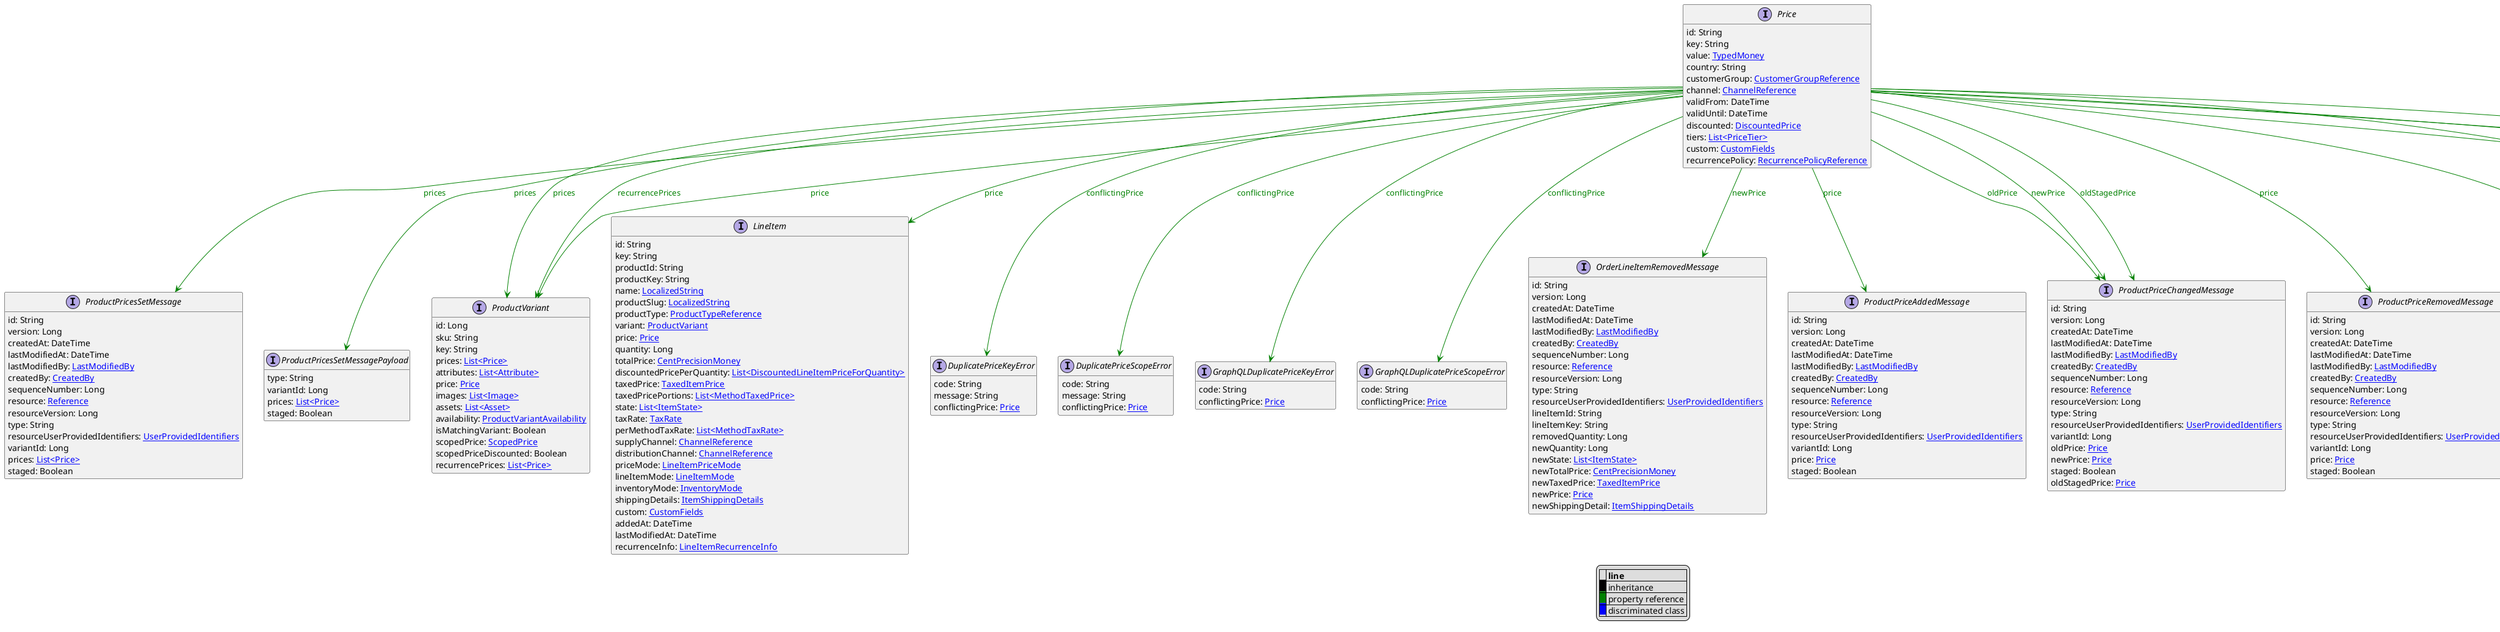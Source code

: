 @startuml

hide empty fields
hide empty methods
legend
|= |= line |
|<back:black>   </back>| inheritance |
|<back:green>   </back>| property reference |
|<back:blue>   </back>| discriminated class |
endlegend
interface Price [[Price.svg]]  {
    id: String
    key: String
    value: [[TypedMoney.svg TypedMoney]]
    country: String
    customerGroup: [[CustomerGroupReference.svg CustomerGroupReference]]
    channel: [[ChannelReference.svg ChannelReference]]
    validFrom: DateTime
    validUntil: DateTime
    discounted: [[DiscountedPrice.svg DiscountedPrice]]
    tiers: [[PriceTier.svg List<PriceTier>]]
    custom: [[CustomFields.svg CustomFields]]
    recurrencePolicy: [[RecurrencePolicyReference.svg RecurrencePolicyReference]]
}



interface ProductPricesSetMessage [[ProductPricesSetMessage.svg]]  {
    id: String
    version: Long
    createdAt: DateTime
    lastModifiedAt: DateTime
    lastModifiedBy: [[LastModifiedBy.svg LastModifiedBy]]
    createdBy: [[CreatedBy.svg CreatedBy]]
    sequenceNumber: Long
    resource: [[Reference.svg Reference]]
    resourceVersion: Long
    type: String
    resourceUserProvidedIdentifiers: [[UserProvidedIdentifiers.svg UserProvidedIdentifiers]]
    variantId: Long
    prices: [[Price.svg List<Price>]]
    staged: Boolean
}
interface ProductPricesSetMessagePayload [[ProductPricesSetMessagePayload.svg]]  {
    type: String
    variantId: Long
    prices: [[Price.svg List<Price>]]
    staged: Boolean
}
interface ProductVariant [[ProductVariant.svg]]  {
    id: Long
    sku: String
    key: String
    prices: [[Price.svg List<Price>]]
    attributes: [[Attribute.svg List<Attribute>]]
    price: [[Price.svg Price]]
    images: [[Image.svg List<Image>]]
    assets: [[Asset.svg List<Asset>]]
    availability: [[ProductVariantAvailability.svg ProductVariantAvailability]]
    isMatchingVariant: Boolean
    scopedPrice: [[ScopedPrice.svg ScopedPrice]]
    scopedPriceDiscounted: Boolean
    recurrencePrices: [[Price.svg List<Price>]]
}
interface LineItem [[LineItem.svg]]  {
    id: String
    key: String
    productId: String
    productKey: String
    name: [[LocalizedString.svg LocalizedString]]
    productSlug: [[LocalizedString.svg LocalizedString]]
    productType: [[ProductTypeReference.svg ProductTypeReference]]
    variant: [[ProductVariant.svg ProductVariant]]
    price: [[Price.svg Price]]
    quantity: Long
    totalPrice: [[CentPrecisionMoney.svg CentPrecisionMoney]]
    discountedPricePerQuantity: [[DiscountedLineItemPriceForQuantity.svg List<DiscountedLineItemPriceForQuantity>]]
    taxedPrice: [[TaxedItemPrice.svg TaxedItemPrice]]
    taxedPricePortions: [[MethodTaxedPrice.svg List<MethodTaxedPrice>]]
    state: [[ItemState.svg List<ItemState>]]
    taxRate: [[TaxRate.svg TaxRate]]
    perMethodTaxRate: [[MethodTaxRate.svg List<MethodTaxRate>]]
    supplyChannel: [[ChannelReference.svg ChannelReference]]
    distributionChannel: [[ChannelReference.svg ChannelReference]]
    priceMode: [[LineItemPriceMode.svg LineItemPriceMode]]
    lineItemMode: [[LineItemMode.svg LineItemMode]]
    inventoryMode: [[InventoryMode.svg InventoryMode]]
    shippingDetails: [[ItemShippingDetails.svg ItemShippingDetails]]
    custom: [[CustomFields.svg CustomFields]]
    addedAt: DateTime
    lastModifiedAt: DateTime
    recurrenceInfo: [[LineItemRecurrenceInfo.svg LineItemRecurrenceInfo]]
}
interface DuplicatePriceKeyError [[DuplicatePriceKeyError.svg]]  {
    code: String
    message: String
    conflictingPrice: [[Price.svg Price]]
}
interface DuplicatePriceScopeError [[DuplicatePriceScopeError.svg]]  {
    code: String
    message: String
    conflictingPrice: [[Price.svg Price]]
}
interface GraphQLDuplicatePriceKeyError [[GraphQLDuplicatePriceKeyError.svg]]  {
    code: String
    conflictingPrice: [[Price.svg Price]]
}
interface GraphQLDuplicatePriceScopeError [[GraphQLDuplicatePriceScopeError.svg]]  {
    code: String
    conflictingPrice: [[Price.svg Price]]
}
interface OrderLineItemRemovedMessage [[OrderLineItemRemovedMessage.svg]]  {
    id: String
    version: Long
    createdAt: DateTime
    lastModifiedAt: DateTime
    lastModifiedBy: [[LastModifiedBy.svg LastModifiedBy]]
    createdBy: [[CreatedBy.svg CreatedBy]]
    sequenceNumber: Long
    resource: [[Reference.svg Reference]]
    resourceVersion: Long
    type: String
    resourceUserProvidedIdentifiers: [[UserProvidedIdentifiers.svg UserProvidedIdentifiers]]
    lineItemId: String
    lineItemKey: String
    removedQuantity: Long
    newQuantity: Long
    newState: [[ItemState.svg List<ItemState>]]
    newTotalPrice: [[CentPrecisionMoney.svg CentPrecisionMoney]]
    newTaxedPrice: [[TaxedItemPrice.svg TaxedItemPrice]]
    newPrice: [[Price.svg Price]]
    newShippingDetail: [[ItemShippingDetails.svg ItemShippingDetails]]
}
interface ProductPriceAddedMessage [[ProductPriceAddedMessage.svg]]  {
    id: String
    version: Long
    createdAt: DateTime
    lastModifiedAt: DateTime
    lastModifiedBy: [[LastModifiedBy.svg LastModifiedBy]]
    createdBy: [[CreatedBy.svg CreatedBy]]
    sequenceNumber: Long
    resource: [[Reference.svg Reference]]
    resourceVersion: Long
    type: String
    resourceUserProvidedIdentifiers: [[UserProvidedIdentifiers.svg UserProvidedIdentifiers]]
    variantId: Long
    price: [[Price.svg Price]]
    staged: Boolean
}
interface ProductPriceChangedMessage [[ProductPriceChangedMessage.svg]]  {
    id: String
    version: Long
    createdAt: DateTime
    lastModifiedAt: DateTime
    lastModifiedBy: [[LastModifiedBy.svg LastModifiedBy]]
    createdBy: [[CreatedBy.svg CreatedBy]]
    sequenceNumber: Long
    resource: [[Reference.svg Reference]]
    resourceVersion: Long
    type: String
    resourceUserProvidedIdentifiers: [[UserProvidedIdentifiers.svg UserProvidedIdentifiers]]
    variantId: Long
    oldPrice: [[Price.svg Price]]
    newPrice: [[Price.svg Price]]
    staged: Boolean
    oldStagedPrice: [[Price.svg Price]]
}
interface ProductPriceRemovedMessage [[ProductPriceRemovedMessage.svg]]  {
    id: String
    version: Long
    createdAt: DateTime
    lastModifiedAt: DateTime
    lastModifiedBy: [[LastModifiedBy.svg LastModifiedBy]]
    createdBy: [[CreatedBy.svg CreatedBy]]
    sequenceNumber: Long
    resource: [[Reference.svg Reference]]
    resourceVersion: Long
    type: String
    resourceUserProvidedIdentifiers: [[UserProvidedIdentifiers.svg UserProvidedIdentifiers]]
    variantId: Long
    price: [[Price.svg Price]]
    staged: Boolean
}
interface OrderLineItemRemovedMessagePayload [[OrderLineItemRemovedMessagePayload.svg]]  {
    type: String
    lineItemId: String
    lineItemKey: String
    removedQuantity: Long
    newQuantity: Long
    newState: [[ItemState.svg List<ItemState>]]
    newTotalPrice: [[CentPrecisionMoney.svg CentPrecisionMoney]]
    newTaxedPrice: [[TaxedItemPrice.svg TaxedItemPrice]]
    newPrice: [[Price.svg Price]]
    newShippingDetail: [[ItemShippingDetails.svg ItemShippingDetails]]
}
interface ProductPriceAddedMessagePayload [[ProductPriceAddedMessagePayload.svg]]  {
    type: String
    variantId: Long
    price: [[Price.svg Price]]
    staged: Boolean
}
interface ProductPriceChangedMessagePayload [[ProductPriceChangedMessagePayload.svg]]  {
    type: String
    variantId: Long
    oldPrice: [[Price.svg Price]]
    newPrice: [[Price.svg Price]]
    staged: Boolean
    oldStagedPrice: [[Price.svg Price]]
}
interface ProductPriceRemovedMessagePayload [[ProductPriceRemovedMessagePayload.svg]]  {
    type: String
    variantId: Long
    price: [[Price.svg Price]]
    staged: Boolean
}

Price --> ProductPricesSetMessage #green;text:green : "prices"
Price --> ProductPricesSetMessagePayload #green;text:green : "prices"
Price --> ProductVariant #green;text:green : "prices"
Price --> ProductVariant #green;text:green : "recurrencePrices"
Price --> LineItem #green;text:green : "price"
Price --> DuplicatePriceKeyError #green;text:green : "conflictingPrice"
Price --> DuplicatePriceScopeError #green;text:green : "conflictingPrice"
Price --> GraphQLDuplicatePriceKeyError #green;text:green : "conflictingPrice"
Price --> GraphQLDuplicatePriceScopeError #green;text:green : "conflictingPrice"
Price --> OrderLineItemRemovedMessage #green;text:green : "newPrice"
Price --> ProductPriceAddedMessage #green;text:green : "price"
Price --> ProductPriceChangedMessage #green;text:green : "oldPrice"
Price --> ProductPriceChangedMessage #green;text:green : "newPrice"
Price --> ProductPriceChangedMessage #green;text:green : "oldStagedPrice"
Price --> ProductPriceRemovedMessage #green;text:green : "price"
Price --> OrderLineItemRemovedMessagePayload #green;text:green : "newPrice"
Price --> ProductPriceAddedMessagePayload #green;text:green : "price"
Price --> ProductPriceChangedMessagePayload #green;text:green : "oldPrice"
Price --> ProductPriceChangedMessagePayload #green;text:green : "newPrice"
Price --> ProductPriceChangedMessagePayload #green;text:green : "oldStagedPrice"
Price --> ProductPriceRemovedMessagePayload #green;text:green : "price"
Price --> ProductVariant #green;text:green : "price"
@enduml
